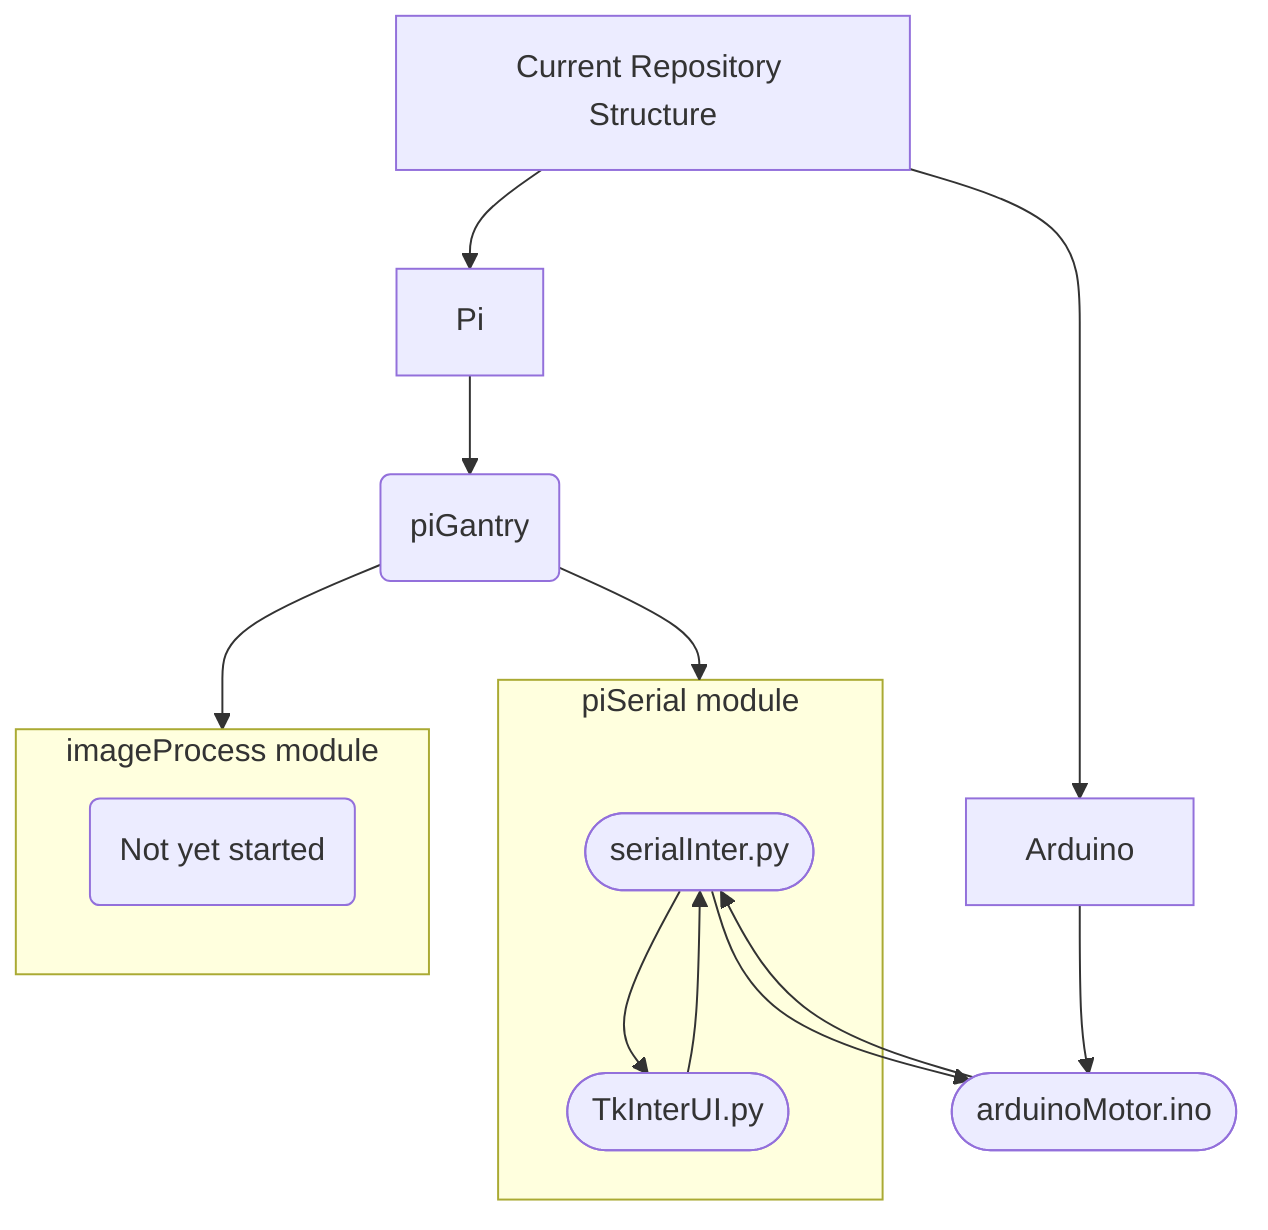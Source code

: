 flowchart TD
  ganrob[Current Repository Structure] --> Pi
  ganrob --> Arduino

  Pi --> B(piGantry)
  B --> imageProcess
  B --> piSerial

  subgraph piSerial [piSerial module]
  E([serialInter.py]) --> F
  F([TkInterUI.py]) --> E
  end

  subgraph imageProcess [imageProcess module]
  G(Not yet started)
  end

  E --> loco
  Arduino --> loco([arduinoMotor.ino])
  loco --> E